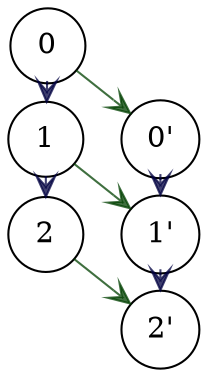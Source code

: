 digraph G {
	ratio = "compress"
	ranksep = 0
	
	node[shape=circle]
	edge[arrowhead="vee"]

	0; 1; 2;

	d0p[label = "0'"]
	d1p[label = "1'"]
	d2p[label = "2'"]

	inv0[style = "invis", label = ""]
	inv2[style = "invis", label = ""]

	{rank = source; 0; inv0}
	{rank = same; 1; d0p}
	{rank = same; 2; d1p}
	{rank = sink; inv2; d2p}

	edge[color="#004000C0"]
	0 -> d0p
	1 -> d1p
	2 -> d2p

	edge[color="#000040C0"]
	0 -> 1
	1 -> 2
	d0p -> d1p
	d1p -> d2p

	edge[style = "invis"]
	inv0 -> d0p
	2 -> inv2
}

